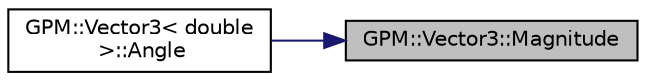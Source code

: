 digraph "GPM::Vector3::Magnitude"
{
 // INTERACTIVE_SVG=YES
 // LATEX_PDF_SIZE
  edge [fontname="Helvetica",fontsize="10",labelfontname="Helvetica",labelfontsize="10"];
  node [fontname="Helvetica",fontsize="10",shape=record];
  rankdir="RL";
  Node69 [label="GPM::Vector3::Magnitude",height=0.2,width=0.4,color="black", fillcolor="grey75", style="filled", fontcolor="black",tooltip="Calculate the Magnitude of the current vector."];
  Node69 -> Node70 [dir="back",color="midnightblue",fontsize="10",style="solid",fontname="Helvetica"];
  Node70 [label="GPM::Vector3\< double\l \>::Angle",height=0.2,width=0.4,color="black", fillcolor="white", style="filled",URL="$struct_g_p_m_1_1_vector3.html#a22d5a669346e21e4d063dc554de6a109",tooltip="Calculate the Angle between other vector and the current vector."];
}
